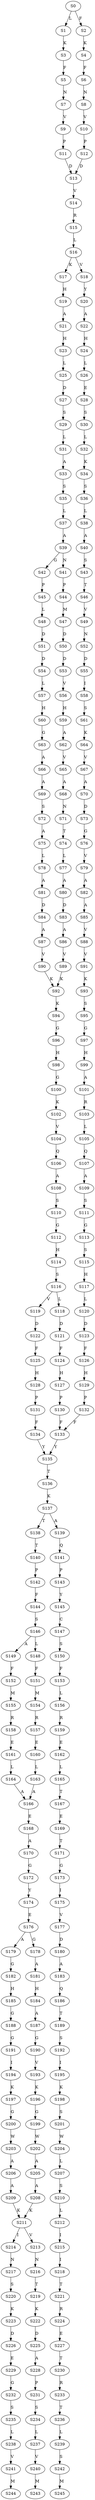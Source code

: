 strict digraph  {
	S0 -> S1 [ label = L ];
	S0 -> S2 [ label = F ];
	S1 -> S3 [ label = K ];
	S2 -> S4 [ label = K ];
	S3 -> S5 [ label = F ];
	S4 -> S6 [ label = F ];
	S5 -> S7 [ label = N ];
	S6 -> S8 [ label = N ];
	S7 -> S9 [ label = V ];
	S8 -> S10 [ label = V ];
	S9 -> S11 [ label = P ];
	S10 -> S12 [ label = P ];
	S11 -> S13 [ label = D ];
	S12 -> S13 [ label = D ];
	S13 -> S14 [ label = V ];
	S14 -> S15 [ label = R ];
	S15 -> S16 [ label = L ];
	S16 -> S17 [ label = K ];
	S16 -> S18 [ label = V ];
	S17 -> S19 [ label = H ];
	S18 -> S20 [ label = Y ];
	S19 -> S21 [ label = A ];
	S20 -> S22 [ label = A ];
	S21 -> S23 [ label = H ];
	S22 -> S24 [ label = H ];
	S23 -> S25 [ label = L ];
	S24 -> S26 [ label = L ];
	S25 -> S27 [ label = D ];
	S26 -> S28 [ label = E ];
	S27 -> S29 [ label = S ];
	S28 -> S30 [ label = S ];
	S29 -> S31 [ label = L ];
	S30 -> S32 [ label = L ];
	S31 -> S33 [ label = A ];
	S32 -> S34 [ label = K ];
	S33 -> S35 [ label = S ];
	S34 -> S36 [ label = S ];
	S35 -> S37 [ label = L ];
	S36 -> S38 [ label = L ];
	S37 -> S39 [ label = A ];
	S38 -> S40 [ label = A ];
	S39 -> S41 [ label = N ];
	S39 -> S42 [ label = G ];
	S40 -> S43 [ label = S ];
	S41 -> S44 [ label = P ];
	S42 -> S45 [ label = P ];
	S43 -> S46 [ label = T ];
	S44 -> S47 [ label = M ];
	S45 -> S48 [ label = L ];
	S46 -> S49 [ label = V ];
	S47 -> S50 [ label = D ];
	S48 -> S51 [ label = D ];
	S49 -> S52 [ label = N ];
	S50 -> S53 [ label = D ];
	S51 -> S54 [ label = D ];
	S52 -> S55 [ label = D ];
	S53 -> S56 [ label = V ];
	S54 -> S57 [ label = L ];
	S55 -> S58 [ label = I ];
	S56 -> S59 [ label = H ];
	S57 -> S60 [ label = H ];
	S58 -> S61 [ label = S ];
	S59 -> S62 [ label = A ];
	S60 -> S63 [ label = G ];
	S61 -> S64 [ label = K ];
	S62 -> S65 [ label = V ];
	S63 -> S66 [ label = A ];
	S64 -> S67 [ label = V ];
	S65 -> S68 [ label = A ];
	S66 -> S69 [ label = A ];
	S67 -> S70 [ label = A ];
	S68 -> S71 [ label = N ];
	S69 -> S72 [ label = S ];
	S70 -> S73 [ label = D ];
	S71 -> S74 [ label = T ];
	S72 -> S75 [ label = A ];
	S73 -> S76 [ label = G ];
	S74 -> S77 [ label = L ];
	S75 -> S78 [ label = L ];
	S76 -> S79 [ label = V ];
	S77 -> S80 [ label = A ];
	S78 -> S81 [ label = A ];
	S79 -> S82 [ label = A ];
	S80 -> S83 [ label = D ];
	S81 -> S84 [ label = D ];
	S82 -> S85 [ label = A ];
	S83 -> S86 [ label = A ];
	S84 -> S87 [ label = A ];
	S85 -> S88 [ label = V ];
	S86 -> S89 [ label = V ];
	S87 -> S90 [ label = V ];
	S88 -> S91 [ label = V ];
	S89 -> S92 [ label = K ];
	S90 -> S92 [ label = K ];
	S91 -> S93 [ label = K ];
	S92 -> S94 [ label = K ];
	S93 -> S95 [ label = S ];
	S94 -> S96 [ label = G ];
	S95 -> S97 [ label = G ];
	S96 -> S98 [ label = H ];
	S97 -> S99 [ label = H ];
	S98 -> S100 [ label = G ];
	S99 -> S101 [ label = A ];
	S100 -> S102 [ label = K ];
	S101 -> S103 [ label = R ];
	S102 -> S104 [ label = V ];
	S103 -> S105 [ label = L ];
	S104 -> S106 [ label = Q ];
	S105 -> S107 [ label = Q ];
	S106 -> S108 [ label = A ];
	S107 -> S109 [ label = A ];
	S108 -> S110 [ label = S ];
	S109 -> S111 [ label = S ];
	S110 -> S112 [ label = G ];
	S111 -> S113 [ label = G ];
	S112 -> S114 [ label = H ];
	S113 -> S115 [ label = S ];
	S114 -> S116 [ label = S ];
	S115 -> S117 [ label = H ];
	S116 -> S118 [ label = L ];
	S116 -> S119 [ label = V ];
	S117 -> S120 [ label = L ];
	S118 -> S121 [ label = D ];
	S119 -> S122 [ label = D ];
	S120 -> S123 [ label = D ];
	S121 -> S124 [ label = F ];
	S122 -> S125 [ label = F ];
	S123 -> S126 [ label = F ];
	S124 -> S127 [ label = H ];
	S125 -> S128 [ label = H ];
	S126 -> S129 [ label = H ];
	S127 -> S130 [ label = P ];
	S128 -> S131 [ label = P ];
	S129 -> S132 [ label = P ];
	S130 -> S133 [ label = F ];
	S131 -> S134 [ label = F ];
	S132 -> S133 [ label = F ];
	S133 -> S135 [ label = Y ];
	S134 -> S135 [ label = Y ];
	S135 -> S136 [ label = T ];
	S136 -> S137 [ label = K ];
	S137 -> S138 [ label = T ];
	S137 -> S139 [ label = A ];
	S138 -> S140 [ label = T ];
	S139 -> S141 [ label = Q ];
	S140 -> S142 [ label = P ];
	S141 -> S143 [ label = P ];
	S142 -> S144 [ label = F ];
	S143 -> S145 [ label = Y ];
	S144 -> S146 [ label = S ];
	S145 -> S147 [ label = C ];
	S146 -> S148 [ label = L ];
	S146 -> S149 [ label = A ];
	S147 -> S150 [ label = S ];
	S148 -> S151 [ label = F ];
	S149 -> S152 [ label = F ];
	S150 -> S153 [ label = F ];
	S151 -> S154 [ label = M ];
	S152 -> S155 [ label = M ];
	S153 -> S156 [ label = L ];
	S154 -> S157 [ label = R ];
	S155 -> S158 [ label = R ];
	S156 -> S159 [ label = R ];
	S157 -> S160 [ label = E ];
	S158 -> S161 [ label = E ];
	S159 -> S162 [ label = E ];
	S160 -> S163 [ label = L ];
	S161 -> S164 [ label = L ];
	S162 -> S165 [ label = L ];
	S163 -> S166 [ label = A ];
	S164 -> S166 [ label = A ];
	S165 -> S167 [ label = T ];
	S166 -> S168 [ label = E ];
	S167 -> S169 [ label = E ];
	S168 -> S170 [ label = A ];
	S169 -> S171 [ label = T ];
	S170 -> S172 [ label = G ];
	S171 -> S173 [ label = G ];
	S172 -> S174 [ label = Y ];
	S173 -> S175 [ label = I ];
	S174 -> S176 [ label = E ];
	S175 -> S177 [ label = V ];
	S176 -> S178 [ label = G ];
	S176 -> S179 [ label = A ];
	S177 -> S180 [ label = D ];
	S178 -> S181 [ label = A ];
	S179 -> S182 [ label = G ];
	S180 -> S183 [ label = A ];
	S181 -> S184 [ label = H ];
	S182 -> S185 [ label = H ];
	S183 -> S186 [ label = Q ];
	S184 -> S187 [ label = A ];
	S185 -> S188 [ label = G ];
	S186 -> S189 [ label = T ];
	S187 -> S190 [ label = G ];
	S188 -> S191 [ label = G ];
	S189 -> S192 [ label = S ];
	S190 -> S193 [ label = V ];
	S191 -> S194 [ label = I ];
	S192 -> S195 [ label = I ];
	S193 -> S196 [ label = K ];
	S194 -> S197 [ label = K ];
	S195 -> S198 [ label = K ];
	S196 -> S199 [ label = G ];
	S197 -> S200 [ label = G ];
	S198 -> S201 [ label = S ];
	S199 -> S202 [ label = W ];
	S200 -> S203 [ label = W ];
	S201 -> S204 [ label = W ];
	S202 -> S205 [ label = A ];
	S203 -> S206 [ label = A ];
	S204 -> S207 [ label = L ];
	S205 -> S208 [ label = A ];
	S206 -> S209 [ label = A ];
	S207 -> S210 [ label = S ];
	S208 -> S211 [ label = K ];
	S209 -> S211 [ label = K ];
	S210 -> S212 [ label = L ];
	S211 -> S213 [ label = V ];
	S211 -> S214 [ label = I ];
	S212 -> S215 [ label = I ];
	S213 -> S216 [ label = N ];
	S214 -> S217 [ label = N ];
	S215 -> S218 [ label = I ];
	S216 -> S219 [ label = T ];
	S217 -> S220 [ label = S ];
	S218 -> S221 [ label = T ];
	S219 -> S222 [ label = K ];
	S220 -> S223 [ label = K ];
	S221 -> S224 [ label = R ];
	S222 -> S225 [ label = D ];
	S223 -> S226 [ label = D ];
	S224 -> S227 [ label = E ];
	S225 -> S228 [ label = A ];
	S226 -> S229 [ label = E ];
	S227 -> S230 [ label = T ];
	S228 -> S231 [ label = P ];
	S229 -> S232 [ label = G ];
	S230 -> S233 [ label = R ];
	S231 -> S234 [ label = S ];
	S232 -> S235 [ label = S ];
	S233 -> S236 [ label = T ];
	S234 -> S237 [ label = L ];
	S235 -> S238 [ label = L ];
	S236 -> S239 [ label = L ];
	S237 -> S240 [ label = V ];
	S238 -> S241 [ label = V ];
	S239 -> S242 [ label = S ];
	S240 -> S243 [ label = M ];
	S241 -> S244 [ label = M ];
	S242 -> S245 [ label = M ];
}
